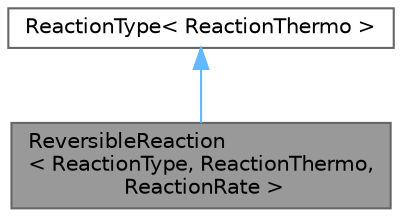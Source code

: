 digraph "ReversibleReaction&lt; ReactionType, ReactionThermo, ReactionRate &gt;"
{
 // LATEX_PDF_SIZE
  bgcolor="transparent";
  edge [fontname=Helvetica,fontsize=10,labelfontname=Helvetica,labelfontsize=10];
  node [fontname=Helvetica,fontsize=10,shape=box,height=0.2,width=0.4];
  Node1 [id="Node000001",label="ReversibleReaction\l\< ReactionType, ReactionThermo,\l ReactionRate \>",height=0.2,width=0.4,color="gray40", fillcolor="grey60", style="filled", fontcolor="black",tooltip="Simple extension of Reaction to handle reversible reactions using equilibrium thermodynamics."];
  Node2 -> Node1 [id="edge1_Node000001_Node000002",dir="back",color="steelblue1",style="solid",tooltip=" "];
  Node2 [id="Node000002",label="ReactionType\< ReactionThermo \>",height=0.2,width=0.4,color="gray40", fillcolor="white", style="filled",tooltip=" "];
}

